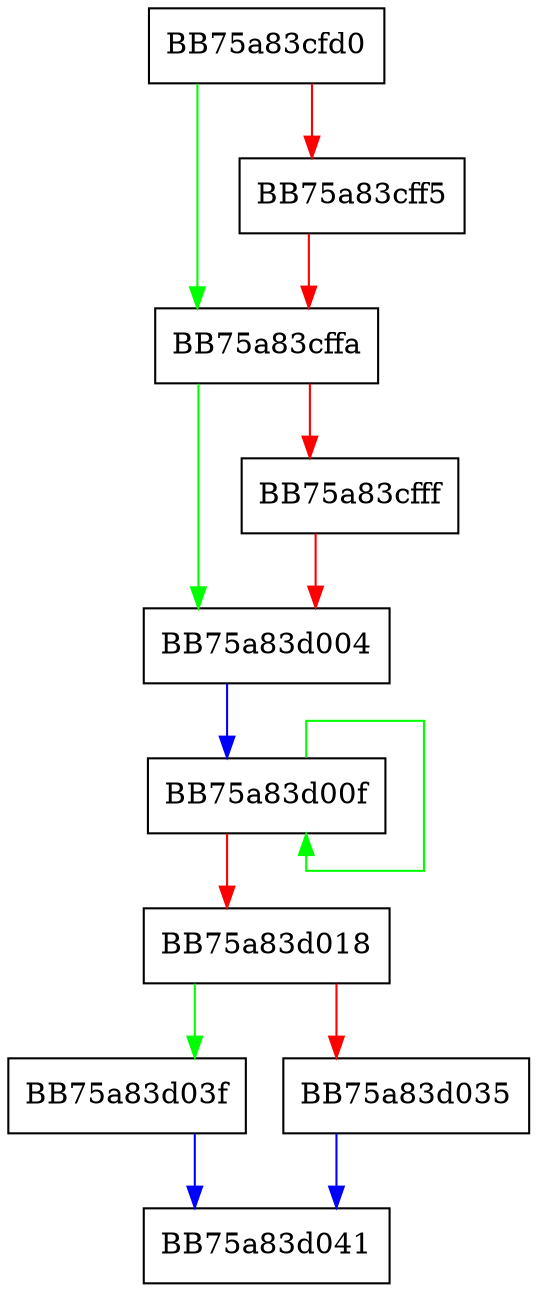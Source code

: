 digraph IsInSystemPath {
  node [shape="box"];
  graph [splines=ortho];
  BB75a83cfd0 -> BB75a83cffa [color="green"];
  BB75a83cfd0 -> BB75a83cff5 [color="red"];
  BB75a83cff5 -> BB75a83cffa [color="red"];
  BB75a83cffa -> BB75a83d004 [color="green"];
  BB75a83cffa -> BB75a83cfff [color="red"];
  BB75a83cfff -> BB75a83d004 [color="red"];
  BB75a83d004 -> BB75a83d00f [color="blue"];
  BB75a83d00f -> BB75a83d00f [color="green"];
  BB75a83d00f -> BB75a83d018 [color="red"];
  BB75a83d018 -> BB75a83d03f [color="green"];
  BB75a83d018 -> BB75a83d035 [color="red"];
  BB75a83d035 -> BB75a83d041 [color="blue"];
  BB75a83d03f -> BB75a83d041 [color="blue"];
}
